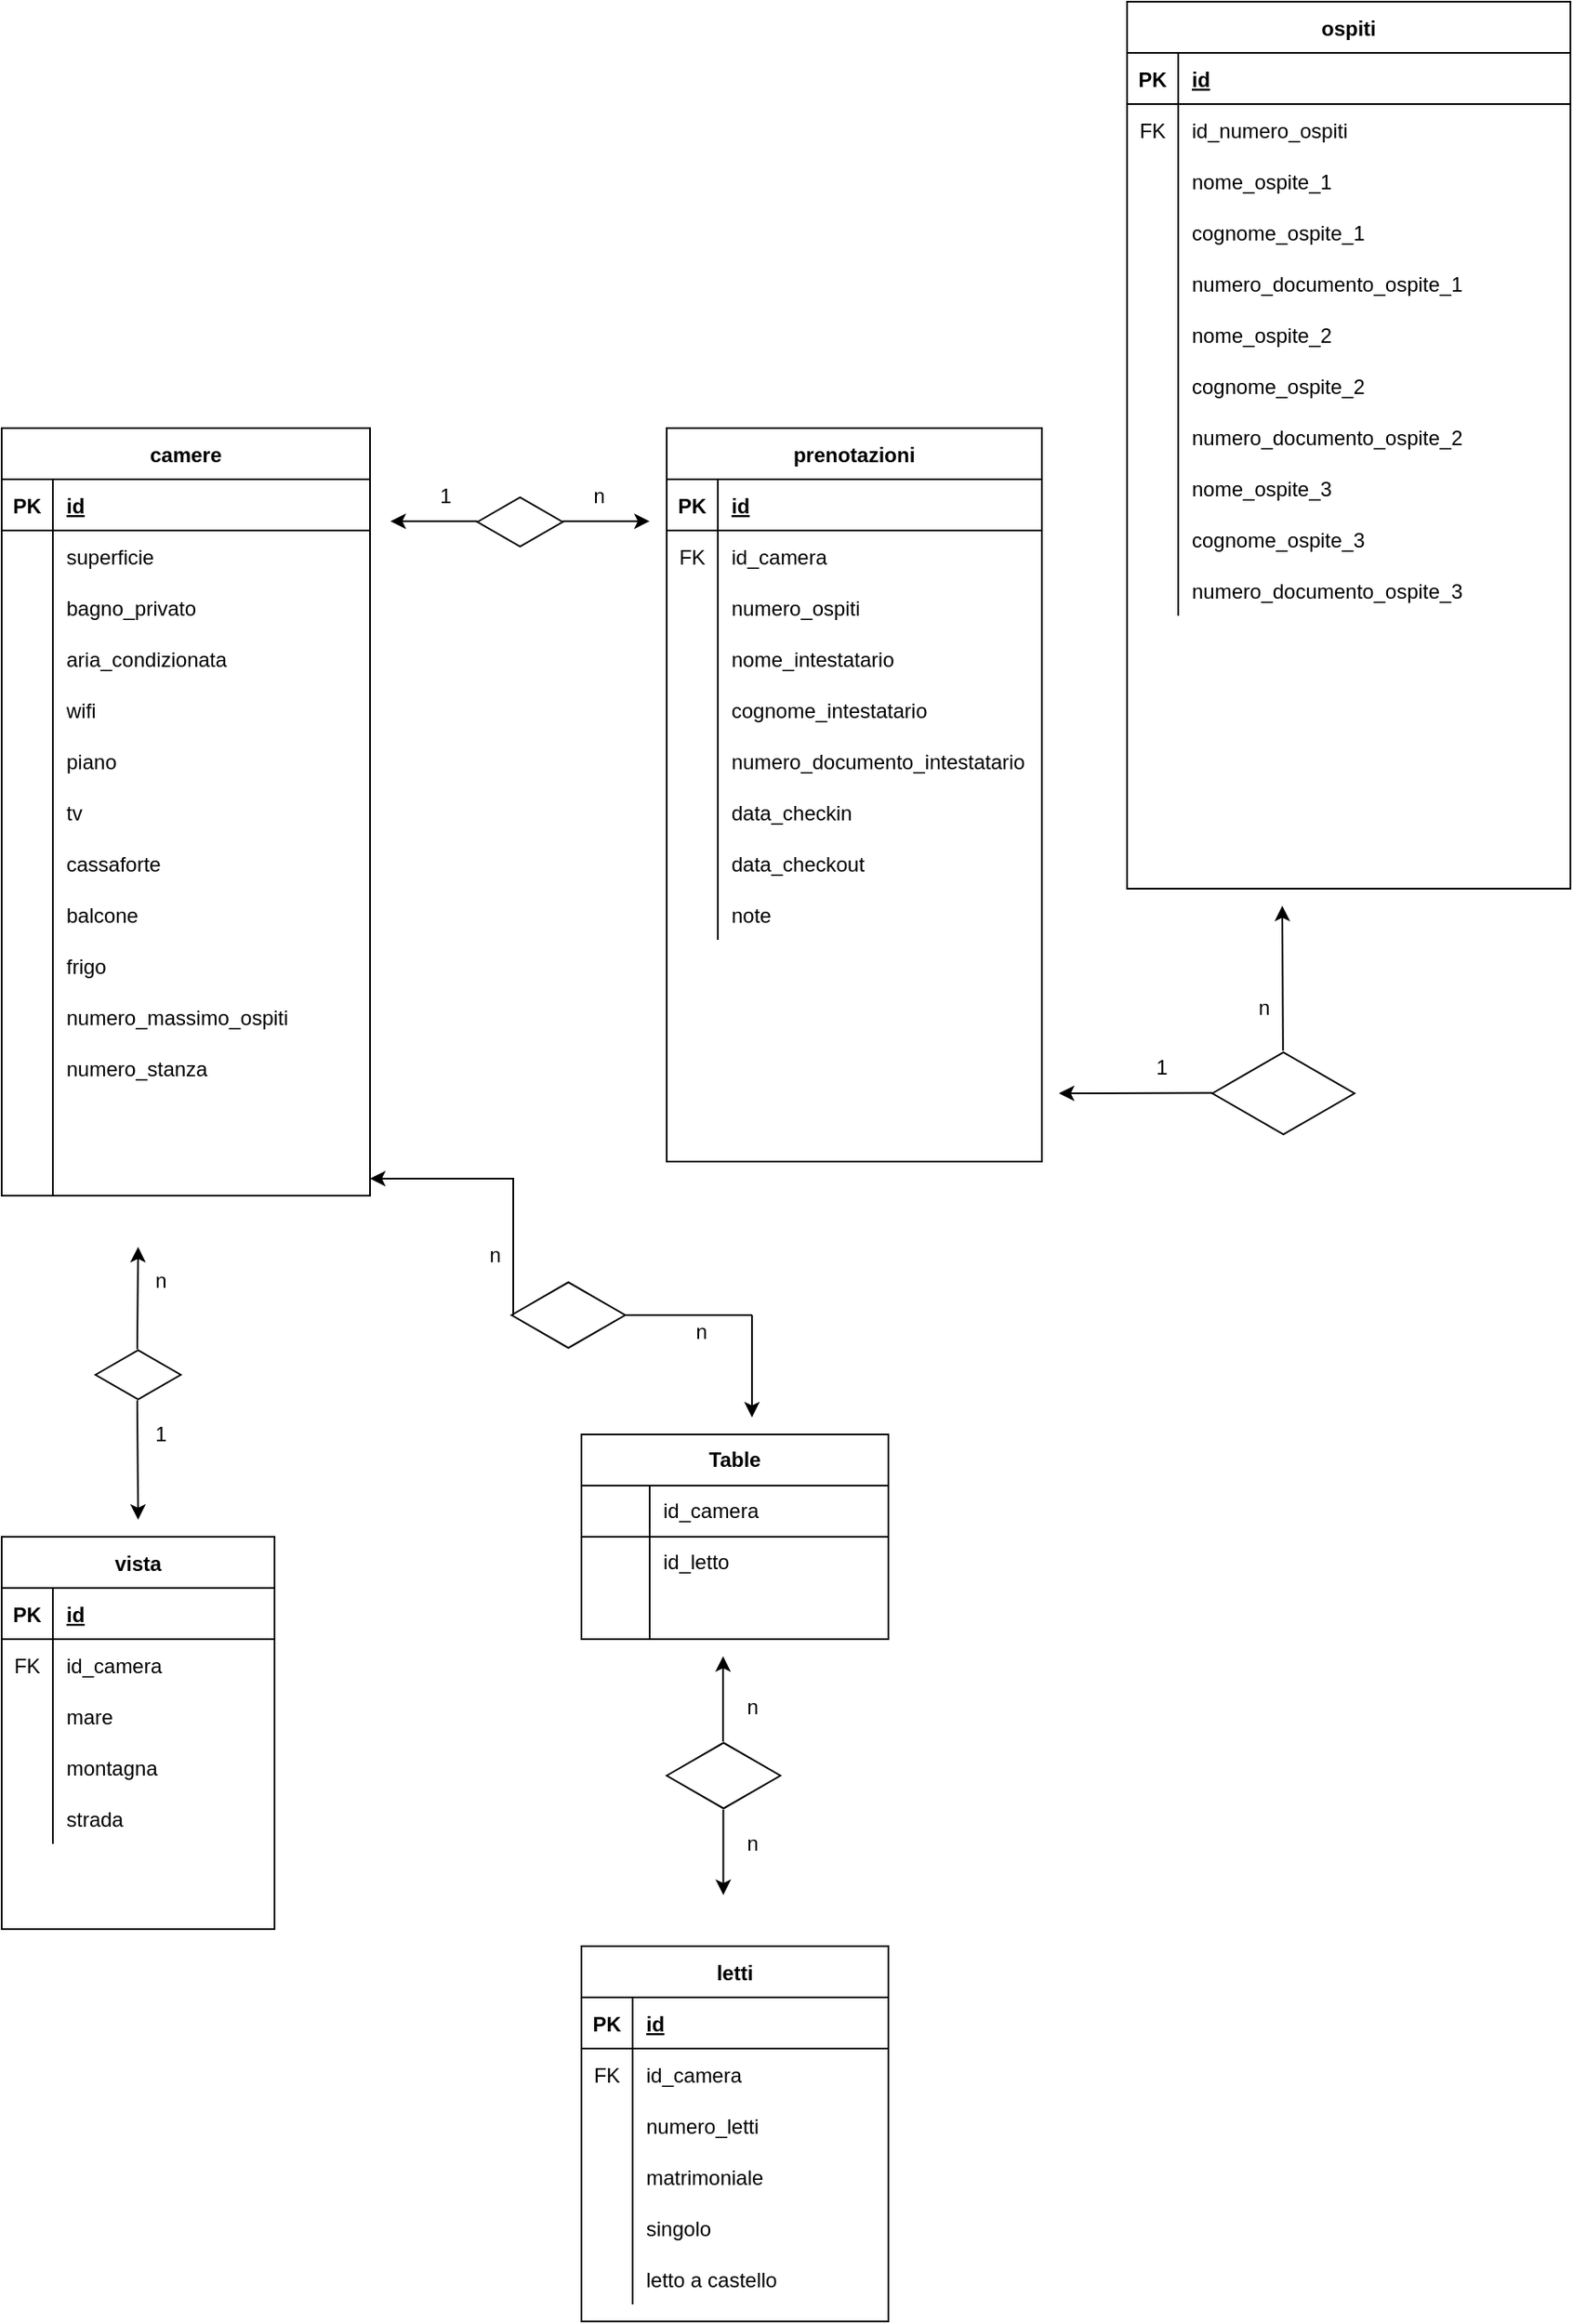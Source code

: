 <mxfile version="14.1.9" type="device"><diagram id="r3O1Z8kEH9ABtocBKHpO" name="Page-1"><mxGraphModel dx="1718" dy="888" grid="1" gridSize="10" guides="1" tooltips="1" connect="1" arrows="1" fold="1" page="1" pageScale="1" pageWidth="2339" pageHeight="3300" math="0" shadow="0"><root><mxCell id="0"/><mxCell id="1" parent="0"/><mxCell id="TjuiZl4HftFGE8QGZTr7-1" value="camere" style="shape=table;startSize=30;container=1;collapsible=1;childLayout=tableLayout;fixedRows=1;rowLines=0;fontStyle=1;align=center;resizeLast=1;" vertex="1" parent="1"><mxGeometry x="640" y="380" width="216" height="450" as="geometry"/></mxCell><mxCell id="TjuiZl4HftFGE8QGZTr7-2" value="" style="shape=partialRectangle;collapsible=0;dropTarget=0;pointerEvents=0;fillColor=none;top=0;left=0;bottom=1;right=0;points=[[0,0.5],[1,0.5]];portConstraint=eastwest;" vertex="1" parent="TjuiZl4HftFGE8QGZTr7-1"><mxGeometry y="30" width="216" height="30" as="geometry"/></mxCell><mxCell id="TjuiZl4HftFGE8QGZTr7-3" value="PK" style="shape=partialRectangle;connectable=0;fillColor=none;top=0;left=0;bottom=0;right=0;fontStyle=1;overflow=hidden;" vertex="1" parent="TjuiZl4HftFGE8QGZTr7-2"><mxGeometry width="30" height="30" as="geometry"/></mxCell><mxCell id="TjuiZl4HftFGE8QGZTr7-4" value="id" style="shape=partialRectangle;connectable=0;fillColor=none;top=0;left=0;bottom=0;right=0;align=left;spacingLeft=6;fontStyle=5;overflow=hidden;" vertex="1" parent="TjuiZl4HftFGE8QGZTr7-2"><mxGeometry x="30" width="186" height="30" as="geometry"/></mxCell><mxCell id="TjuiZl4HftFGE8QGZTr7-5" value="" style="shape=partialRectangle;collapsible=0;dropTarget=0;pointerEvents=0;fillColor=none;top=0;left=0;bottom=0;right=0;points=[[0,0.5],[1,0.5]];portConstraint=eastwest;" vertex="1" parent="TjuiZl4HftFGE8QGZTr7-1"><mxGeometry y="60" width="216" height="30" as="geometry"/></mxCell><mxCell id="TjuiZl4HftFGE8QGZTr7-6" value="" style="shape=partialRectangle;connectable=0;fillColor=none;top=0;left=0;bottom=0;right=0;editable=1;overflow=hidden;" vertex="1" parent="TjuiZl4HftFGE8QGZTr7-5"><mxGeometry width="30" height="30" as="geometry"/></mxCell><mxCell id="TjuiZl4HftFGE8QGZTr7-7" value="superficie" style="shape=partialRectangle;connectable=0;fillColor=none;top=0;left=0;bottom=0;right=0;align=left;spacingLeft=6;overflow=hidden;" vertex="1" parent="TjuiZl4HftFGE8QGZTr7-5"><mxGeometry x="30" width="186" height="30" as="geometry"/></mxCell><mxCell id="TjuiZl4HftFGE8QGZTr7-8" value="" style="shape=partialRectangle;collapsible=0;dropTarget=0;pointerEvents=0;fillColor=none;top=0;left=0;bottom=0;right=0;points=[[0,0.5],[1,0.5]];portConstraint=eastwest;" vertex="1" parent="TjuiZl4HftFGE8QGZTr7-1"><mxGeometry y="90" width="216" height="30" as="geometry"/></mxCell><mxCell id="TjuiZl4HftFGE8QGZTr7-9" value="" style="shape=partialRectangle;connectable=0;fillColor=none;top=0;left=0;bottom=0;right=0;editable=1;overflow=hidden;" vertex="1" parent="TjuiZl4HftFGE8QGZTr7-8"><mxGeometry width="30" height="30" as="geometry"/></mxCell><mxCell id="TjuiZl4HftFGE8QGZTr7-10" value="bagno_privato" style="shape=partialRectangle;connectable=0;fillColor=none;top=0;left=0;bottom=0;right=0;align=left;spacingLeft=6;overflow=hidden;" vertex="1" parent="TjuiZl4HftFGE8QGZTr7-8"><mxGeometry x="30" width="186" height="30" as="geometry"/></mxCell><mxCell id="TjuiZl4HftFGE8QGZTr7-11" value="" style="shape=partialRectangle;collapsible=0;dropTarget=0;pointerEvents=0;fillColor=none;top=0;left=0;bottom=0;right=0;points=[[0,0.5],[1,0.5]];portConstraint=eastwest;" vertex="1" parent="TjuiZl4HftFGE8QGZTr7-1"><mxGeometry y="120" width="216" height="30" as="geometry"/></mxCell><mxCell id="TjuiZl4HftFGE8QGZTr7-12" value="" style="shape=partialRectangle;connectable=0;fillColor=none;top=0;left=0;bottom=0;right=0;editable=1;overflow=hidden;" vertex="1" parent="TjuiZl4HftFGE8QGZTr7-11"><mxGeometry width="30" height="30" as="geometry"/></mxCell><mxCell id="TjuiZl4HftFGE8QGZTr7-13" value="aria_condizionata" style="shape=partialRectangle;connectable=0;fillColor=none;top=0;left=0;bottom=0;right=0;align=left;spacingLeft=6;overflow=hidden;" vertex="1" parent="TjuiZl4HftFGE8QGZTr7-11"><mxGeometry x="30" width="186" height="30" as="geometry"/></mxCell><mxCell id="TjuiZl4HftFGE8QGZTr7-26" value="" style="shape=partialRectangle;collapsible=0;dropTarget=0;pointerEvents=0;fillColor=none;top=0;left=0;bottom=0;right=0;points=[[0,0.5],[1,0.5]];portConstraint=eastwest;" vertex="1" parent="TjuiZl4HftFGE8QGZTr7-1"><mxGeometry y="150" width="216" height="30" as="geometry"/></mxCell><mxCell id="TjuiZl4HftFGE8QGZTr7-27" value="" style="shape=partialRectangle;connectable=0;fillColor=none;top=0;left=0;bottom=0;right=0;editable=1;overflow=hidden;" vertex="1" parent="TjuiZl4HftFGE8QGZTr7-26"><mxGeometry width="30" height="30" as="geometry"/></mxCell><mxCell id="TjuiZl4HftFGE8QGZTr7-28" value="wifi" style="shape=partialRectangle;connectable=0;fillColor=none;top=0;left=0;bottom=0;right=0;align=left;spacingLeft=6;overflow=hidden;" vertex="1" parent="TjuiZl4HftFGE8QGZTr7-26"><mxGeometry x="30" width="186" height="30" as="geometry"/></mxCell><mxCell id="TjuiZl4HftFGE8QGZTr7-30" value="" style="shape=partialRectangle;collapsible=0;dropTarget=0;pointerEvents=0;fillColor=none;top=0;left=0;bottom=0;right=0;points=[[0,0.5],[1,0.5]];portConstraint=eastwest;" vertex="1" parent="TjuiZl4HftFGE8QGZTr7-1"><mxGeometry y="180" width="216" height="30" as="geometry"/></mxCell><mxCell id="TjuiZl4HftFGE8QGZTr7-31" value="" style="shape=partialRectangle;connectable=0;fillColor=none;top=0;left=0;bottom=0;right=0;editable=1;overflow=hidden;" vertex="1" parent="TjuiZl4HftFGE8QGZTr7-30"><mxGeometry width="30" height="30" as="geometry"/></mxCell><mxCell id="TjuiZl4HftFGE8QGZTr7-32" value="piano" style="shape=partialRectangle;connectable=0;fillColor=none;top=0;left=0;bottom=0;right=0;align=left;spacingLeft=6;overflow=hidden;" vertex="1" parent="TjuiZl4HftFGE8QGZTr7-30"><mxGeometry x="30" width="186" height="30" as="geometry"/></mxCell><mxCell id="TjuiZl4HftFGE8QGZTr7-34" value="" style="shape=partialRectangle;collapsible=0;dropTarget=0;pointerEvents=0;fillColor=none;top=0;left=0;bottom=0;right=0;points=[[0,0.5],[1,0.5]];portConstraint=eastwest;" vertex="1" parent="TjuiZl4HftFGE8QGZTr7-1"><mxGeometry y="210" width="216" height="30" as="geometry"/></mxCell><mxCell id="TjuiZl4HftFGE8QGZTr7-35" value="" style="shape=partialRectangle;connectable=0;fillColor=none;top=0;left=0;bottom=0;right=0;editable=1;overflow=hidden;" vertex="1" parent="TjuiZl4HftFGE8QGZTr7-34"><mxGeometry width="30" height="30" as="geometry"/></mxCell><mxCell id="TjuiZl4HftFGE8QGZTr7-36" value="tv" style="shape=partialRectangle;connectable=0;fillColor=none;top=0;left=0;bottom=0;right=0;align=left;spacingLeft=6;overflow=hidden;" vertex="1" parent="TjuiZl4HftFGE8QGZTr7-34"><mxGeometry x="30" width="186" height="30" as="geometry"/></mxCell><mxCell id="TjuiZl4HftFGE8QGZTr7-37" value="" style="shape=partialRectangle;collapsible=0;dropTarget=0;pointerEvents=0;fillColor=none;top=0;left=0;bottom=0;right=0;points=[[0,0.5],[1,0.5]];portConstraint=eastwest;" vertex="1" parent="TjuiZl4HftFGE8QGZTr7-1"><mxGeometry y="240" width="216" height="30" as="geometry"/></mxCell><mxCell id="TjuiZl4HftFGE8QGZTr7-38" value="" style="shape=partialRectangle;connectable=0;fillColor=none;top=0;left=0;bottom=0;right=0;editable=1;overflow=hidden;" vertex="1" parent="TjuiZl4HftFGE8QGZTr7-37"><mxGeometry width="30" height="30" as="geometry"/></mxCell><mxCell id="TjuiZl4HftFGE8QGZTr7-39" value="cassaforte" style="shape=partialRectangle;connectable=0;fillColor=none;top=0;left=0;bottom=0;right=0;align=left;spacingLeft=6;overflow=hidden;" vertex="1" parent="TjuiZl4HftFGE8QGZTr7-37"><mxGeometry x="30" width="186" height="30" as="geometry"/></mxCell><mxCell id="TjuiZl4HftFGE8QGZTr7-40" value="" style="shape=partialRectangle;collapsible=0;dropTarget=0;pointerEvents=0;fillColor=none;top=0;left=0;bottom=0;right=0;points=[[0,0.5],[1,0.5]];portConstraint=eastwest;" vertex="1" parent="TjuiZl4HftFGE8QGZTr7-1"><mxGeometry y="270" width="216" height="30" as="geometry"/></mxCell><mxCell id="TjuiZl4HftFGE8QGZTr7-41" value="" style="shape=partialRectangle;connectable=0;fillColor=none;top=0;left=0;bottom=0;right=0;editable=1;overflow=hidden;" vertex="1" parent="TjuiZl4HftFGE8QGZTr7-40"><mxGeometry width="30" height="30" as="geometry"/></mxCell><mxCell id="TjuiZl4HftFGE8QGZTr7-42" value="balcone" style="shape=partialRectangle;connectable=0;fillColor=none;top=0;left=0;bottom=0;right=0;align=left;spacingLeft=6;overflow=hidden;" vertex="1" parent="TjuiZl4HftFGE8QGZTr7-40"><mxGeometry x="30" width="186" height="30" as="geometry"/></mxCell><mxCell id="TjuiZl4HftFGE8QGZTr7-43" value="" style="shape=partialRectangle;collapsible=0;dropTarget=0;pointerEvents=0;fillColor=none;top=0;left=0;bottom=0;right=0;points=[[0,0.5],[1,0.5]];portConstraint=eastwest;" vertex="1" parent="TjuiZl4HftFGE8QGZTr7-1"><mxGeometry y="300" width="216" height="30" as="geometry"/></mxCell><mxCell id="TjuiZl4HftFGE8QGZTr7-44" value="" style="shape=partialRectangle;connectable=0;fillColor=none;top=0;left=0;bottom=0;right=0;editable=1;overflow=hidden;" vertex="1" parent="TjuiZl4HftFGE8QGZTr7-43"><mxGeometry width="30" height="30" as="geometry"/></mxCell><mxCell id="TjuiZl4HftFGE8QGZTr7-45" value="frigo" style="shape=partialRectangle;connectable=0;fillColor=none;top=0;left=0;bottom=0;right=0;align=left;spacingLeft=6;overflow=hidden;" vertex="1" parent="TjuiZl4HftFGE8QGZTr7-43"><mxGeometry x="30" width="186" height="30" as="geometry"/></mxCell><mxCell id="TjuiZl4HftFGE8QGZTr7-50" value="" style="shape=partialRectangle;collapsible=0;dropTarget=0;pointerEvents=0;fillColor=none;top=0;left=0;bottom=0;right=0;points=[[0,0.5],[1,0.5]];portConstraint=eastwest;" vertex="1" parent="TjuiZl4HftFGE8QGZTr7-1"><mxGeometry y="330" width="216" height="30" as="geometry"/></mxCell><mxCell id="TjuiZl4HftFGE8QGZTr7-51" value="" style="shape=partialRectangle;connectable=0;fillColor=none;top=0;left=0;bottom=0;right=0;editable=1;overflow=hidden;" vertex="1" parent="TjuiZl4HftFGE8QGZTr7-50"><mxGeometry width="30" height="30" as="geometry"/></mxCell><mxCell id="TjuiZl4HftFGE8QGZTr7-52" value="numero_massimo_ospiti" style="shape=partialRectangle;connectable=0;fillColor=none;top=0;left=0;bottom=0;right=0;align=left;spacingLeft=6;overflow=hidden;" vertex="1" parent="TjuiZl4HftFGE8QGZTr7-50"><mxGeometry x="30" width="186" height="30" as="geometry"/></mxCell><mxCell id="TjuiZl4HftFGE8QGZTr7-198" value="" style="shape=partialRectangle;collapsible=0;dropTarget=0;pointerEvents=0;fillColor=none;top=0;left=0;bottom=0;right=0;points=[[0,0.5],[1,0.5]];portConstraint=eastwest;" vertex="1" parent="TjuiZl4HftFGE8QGZTr7-1"><mxGeometry y="360" width="216" height="30" as="geometry"/></mxCell><mxCell id="TjuiZl4HftFGE8QGZTr7-199" value="" style="shape=partialRectangle;connectable=0;fillColor=none;top=0;left=0;bottom=0;right=0;editable=1;overflow=hidden;" vertex="1" parent="TjuiZl4HftFGE8QGZTr7-198"><mxGeometry width="30" height="30" as="geometry"/></mxCell><mxCell id="TjuiZl4HftFGE8QGZTr7-200" value="numero_stanza" style="shape=partialRectangle;connectable=0;fillColor=none;top=0;left=0;bottom=0;right=0;align=left;spacingLeft=6;overflow=hidden;" vertex="1" parent="TjuiZl4HftFGE8QGZTr7-198"><mxGeometry x="30" width="186" height="30" as="geometry"/></mxCell><mxCell id="TjuiZl4HftFGE8QGZTr7-54" value="" style="shape=partialRectangle;collapsible=0;dropTarget=0;pointerEvents=0;fillColor=none;top=0;left=0;bottom=0;right=0;points=[[0,0.5],[1,0.5]];portConstraint=eastwest;" vertex="1" parent="TjuiZl4HftFGE8QGZTr7-1"><mxGeometry y="390" width="216" height="30" as="geometry"/></mxCell><mxCell id="TjuiZl4HftFGE8QGZTr7-55" value="" style="shape=partialRectangle;connectable=0;fillColor=none;top=0;left=0;bottom=0;right=0;editable=1;overflow=hidden;" vertex="1" parent="TjuiZl4HftFGE8QGZTr7-54"><mxGeometry width="30" height="30" as="geometry"/></mxCell><mxCell id="TjuiZl4HftFGE8QGZTr7-56" value="" style="shape=partialRectangle;connectable=0;fillColor=none;top=0;left=0;bottom=0;right=0;align=left;spacingLeft=6;overflow=hidden;" vertex="1" parent="TjuiZl4HftFGE8QGZTr7-54"><mxGeometry x="30" width="186" height="30" as="geometry"/></mxCell><mxCell id="TjuiZl4HftFGE8QGZTr7-61" value="" style="shape=partialRectangle;collapsible=0;dropTarget=0;pointerEvents=0;fillColor=none;top=0;left=0;bottom=0;right=0;points=[[0,0.5],[1,0.5]];portConstraint=eastwest;" vertex="1" parent="TjuiZl4HftFGE8QGZTr7-1"><mxGeometry y="420" width="216" height="30" as="geometry"/></mxCell><mxCell id="TjuiZl4HftFGE8QGZTr7-62" value="" style="shape=partialRectangle;connectable=0;fillColor=none;top=0;left=0;bottom=0;right=0;editable=1;overflow=hidden;" vertex="1" parent="TjuiZl4HftFGE8QGZTr7-61"><mxGeometry width="30" height="30" as="geometry"/></mxCell><mxCell id="TjuiZl4HftFGE8QGZTr7-63" value="" style="shape=partialRectangle;connectable=0;fillColor=none;top=0;left=0;bottom=0;right=0;align=left;spacingLeft=6;overflow=hidden;" vertex="1" parent="TjuiZl4HftFGE8QGZTr7-61"><mxGeometry x="30" width="186" height="30" as="geometry"/></mxCell><mxCell id="TjuiZl4HftFGE8QGZTr7-64" value="prenotazioni" style="shape=table;startSize=30;container=1;collapsible=1;childLayout=tableLayout;fixedRows=1;rowLines=0;fontStyle=1;align=center;resizeLast=1;" vertex="1" parent="1"><mxGeometry x="1030" y="380" width="220" height="430" as="geometry"/></mxCell><mxCell id="TjuiZl4HftFGE8QGZTr7-65" value="" style="shape=partialRectangle;collapsible=0;dropTarget=0;pointerEvents=0;fillColor=none;top=0;left=0;bottom=1;right=0;points=[[0,0.5],[1,0.5]];portConstraint=eastwest;" vertex="1" parent="TjuiZl4HftFGE8QGZTr7-64"><mxGeometry y="30" width="220" height="30" as="geometry"/></mxCell><mxCell id="TjuiZl4HftFGE8QGZTr7-66" value="PK" style="shape=partialRectangle;connectable=0;fillColor=none;top=0;left=0;bottom=0;right=0;fontStyle=1;overflow=hidden;" vertex="1" parent="TjuiZl4HftFGE8QGZTr7-65"><mxGeometry width="30" height="30" as="geometry"/></mxCell><mxCell id="TjuiZl4HftFGE8QGZTr7-67" value="id" style="shape=partialRectangle;connectable=0;fillColor=none;top=0;left=0;bottom=0;right=0;align=left;spacingLeft=6;fontStyle=5;overflow=hidden;" vertex="1" parent="TjuiZl4HftFGE8QGZTr7-65"><mxGeometry x="30" width="190" height="30" as="geometry"/></mxCell><mxCell id="TjuiZl4HftFGE8QGZTr7-68" value="" style="shape=partialRectangle;collapsible=0;dropTarget=0;pointerEvents=0;fillColor=none;top=0;left=0;bottom=0;right=0;points=[[0,0.5],[1,0.5]];portConstraint=eastwest;" vertex="1" parent="TjuiZl4HftFGE8QGZTr7-64"><mxGeometry y="60" width="220" height="30" as="geometry"/></mxCell><mxCell id="TjuiZl4HftFGE8QGZTr7-69" value="FK" style="shape=partialRectangle;connectable=0;fillColor=none;top=0;left=0;bottom=0;right=0;editable=1;overflow=hidden;" vertex="1" parent="TjuiZl4HftFGE8QGZTr7-68"><mxGeometry width="30" height="30" as="geometry"/></mxCell><mxCell id="TjuiZl4HftFGE8QGZTr7-70" value="id_camera" style="shape=partialRectangle;connectable=0;fillColor=none;top=0;left=0;bottom=0;right=0;align=left;spacingLeft=6;overflow=hidden;" vertex="1" parent="TjuiZl4HftFGE8QGZTr7-68"><mxGeometry x="30" width="190" height="30" as="geometry"/></mxCell><mxCell id="TjuiZl4HftFGE8QGZTr7-71" value="" style="shape=partialRectangle;collapsible=0;dropTarget=0;pointerEvents=0;fillColor=none;top=0;left=0;bottom=0;right=0;points=[[0,0.5],[1,0.5]];portConstraint=eastwest;" vertex="1" parent="TjuiZl4HftFGE8QGZTr7-64"><mxGeometry y="90" width="220" height="30" as="geometry"/></mxCell><mxCell id="TjuiZl4HftFGE8QGZTr7-72" value="" style="shape=partialRectangle;connectable=0;fillColor=none;top=0;left=0;bottom=0;right=0;editable=1;overflow=hidden;" vertex="1" parent="TjuiZl4HftFGE8QGZTr7-71"><mxGeometry width="30" height="30" as="geometry"/></mxCell><mxCell id="TjuiZl4HftFGE8QGZTr7-73" value="numero_ospiti" style="shape=partialRectangle;connectable=0;fillColor=none;top=0;left=0;bottom=0;right=0;align=left;spacingLeft=6;overflow=hidden;" vertex="1" parent="TjuiZl4HftFGE8QGZTr7-71"><mxGeometry x="30" width="190" height="30" as="geometry"/></mxCell><mxCell id="TjuiZl4HftFGE8QGZTr7-74" value="" style="shape=partialRectangle;collapsible=0;dropTarget=0;pointerEvents=0;fillColor=none;top=0;left=0;bottom=0;right=0;points=[[0,0.5],[1,0.5]];portConstraint=eastwest;" vertex="1" parent="TjuiZl4HftFGE8QGZTr7-64"><mxGeometry y="120" width="220" height="30" as="geometry"/></mxCell><mxCell id="TjuiZl4HftFGE8QGZTr7-75" value="" style="shape=partialRectangle;connectable=0;fillColor=none;top=0;left=0;bottom=0;right=0;editable=1;overflow=hidden;" vertex="1" parent="TjuiZl4HftFGE8QGZTr7-74"><mxGeometry width="30" height="30" as="geometry"/></mxCell><mxCell id="TjuiZl4HftFGE8QGZTr7-76" value="nome_intestatario" style="shape=partialRectangle;connectable=0;fillColor=none;top=0;left=0;bottom=0;right=0;align=left;spacingLeft=6;overflow=hidden;" vertex="1" parent="TjuiZl4HftFGE8QGZTr7-74"><mxGeometry x="30" width="190" height="30" as="geometry"/></mxCell><mxCell id="TjuiZl4HftFGE8QGZTr7-139" value="" style="shape=partialRectangle;collapsible=0;dropTarget=0;pointerEvents=0;fillColor=none;top=0;left=0;bottom=0;right=0;points=[[0,0.5],[1,0.5]];portConstraint=eastwest;" vertex="1" parent="TjuiZl4HftFGE8QGZTr7-64"><mxGeometry y="150" width="220" height="30" as="geometry"/></mxCell><mxCell id="TjuiZl4HftFGE8QGZTr7-140" value="" style="shape=partialRectangle;connectable=0;fillColor=none;top=0;left=0;bottom=0;right=0;editable=1;overflow=hidden;" vertex="1" parent="TjuiZl4HftFGE8QGZTr7-139"><mxGeometry width="30" height="30" as="geometry"/></mxCell><mxCell id="TjuiZl4HftFGE8QGZTr7-141" value="cognome_intestatario" style="shape=partialRectangle;connectable=0;fillColor=none;top=0;left=0;bottom=0;right=0;align=left;spacingLeft=6;overflow=hidden;" vertex="1" parent="TjuiZl4HftFGE8QGZTr7-139"><mxGeometry x="30" width="190" height="30" as="geometry"/></mxCell><mxCell id="TjuiZl4HftFGE8QGZTr7-142" value="" style="shape=partialRectangle;collapsible=0;dropTarget=0;pointerEvents=0;fillColor=none;top=0;left=0;bottom=0;right=0;points=[[0,0.5],[1,0.5]];portConstraint=eastwest;" vertex="1" parent="TjuiZl4HftFGE8QGZTr7-64"><mxGeometry y="180" width="220" height="30" as="geometry"/></mxCell><mxCell id="TjuiZl4HftFGE8QGZTr7-143" value="" style="shape=partialRectangle;connectable=0;fillColor=none;top=0;left=0;bottom=0;right=0;editable=1;overflow=hidden;" vertex="1" parent="TjuiZl4HftFGE8QGZTr7-142"><mxGeometry width="30" height="30" as="geometry"/></mxCell><mxCell id="TjuiZl4HftFGE8QGZTr7-144" value="numero_documento_intestatario" style="shape=partialRectangle;connectable=0;fillColor=none;top=0;left=0;bottom=0;right=0;align=left;spacingLeft=6;overflow=hidden;" vertex="1" parent="TjuiZl4HftFGE8QGZTr7-142"><mxGeometry x="30" width="190" height="30" as="geometry"/></mxCell><mxCell id="TjuiZl4HftFGE8QGZTr7-84" value="" style="shape=partialRectangle;collapsible=0;dropTarget=0;pointerEvents=0;fillColor=none;top=0;left=0;bottom=0;right=0;points=[[0,0.5],[1,0.5]];portConstraint=eastwest;" vertex="1" parent="TjuiZl4HftFGE8QGZTr7-64"><mxGeometry y="210" width="220" height="30" as="geometry"/></mxCell><mxCell id="TjuiZl4HftFGE8QGZTr7-85" value="" style="shape=partialRectangle;connectable=0;fillColor=none;top=0;left=0;bottom=0;right=0;editable=1;overflow=hidden;" vertex="1" parent="TjuiZl4HftFGE8QGZTr7-84"><mxGeometry width="30" height="30" as="geometry"/></mxCell><mxCell id="TjuiZl4HftFGE8QGZTr7-86" value="data_checkin" style="shape=partialRectangle;connectable=0;fillColor=none;top=0;left=0;bottom=0;right=0;align=left;spacingLeft=6;overflow=hidden;" vertex="1" parent="TjuiZl4HftFGE8QGZTr7-84"><mxGeometry x="30" width="190" height="30" as="geometry"/></mxCell><mxCell id="TjuiZl4HftFGE8QGZTr7-88" value="" style="shape=partialRectangle;collapsible=0;dropTarget=0;pointerEvents=0;fillColor=none;top=0;left=0;bottom=0;right=0;points=[[0,0.5],[1,0.5]];portConstraint=eastwest;" vertex="1" parent="TjuiZl4HftFGE8QGZTr7-64"><mxGeometry y="240" width="220" height="30" as="geometry"/></mxCell><mxCell id="TjuiZl4HftFGE8QGZTr7-89" value="" style="shape=partialRectangle;connectable=0;fillColor=none;top=0;left=0;bottom=0;right=0;editable=1;overflow=hidden;" vertex="1" parent="TjuiZl4HftFGE8QGZTr7-88"><mxGeometry width="30" height="30" as="geometry"/></mxCell><mxCell id="TjuiZl4HftFGE8QGZTr7-90" value="data_checkout" style="shape=partialRectangle;connectable=0;fillColor=none;top=0;left=0;bottom=0;right=0;align=left;spacingLeft=6;overflow=hidden;" vertex="1" parent="TjuiZl4HftFGE8QGZTr7-88"><mxGeometry x="30" width="190" height="30" as="geometry"/></mxCell><mxCell id="TjuiZl4HftFGE8QGZTr7-104" value="" style="shape=partialRectangle;collapsible=0;dropTarget=0;pointerEvents=0;fillColor=none;top=0;left=0;bottom=0;right=0;points=[[0,0.5],[1,0.5]];portConstraint=eastwest;" vertex="1" parent="TjuiZl4HftFGE8QGZTr7-64"><mxGeometry y="270" width="220" height="30" as="geometry"/></mxCell><mxCell id="TjuiZl4HftFGE8QGZTr7-105" value="" style="shape=partialRectangle;connectable=0;fillColor=none;top=0;left=0;bottom=0;right=0;editable=1;overflow=hidden;" vertex="1" parent="TjuiZl4HftFGE8QGZTr7-104"><mxGeometry width="30" height="30" as="geometry"/></mxCell><mxCell id="TjuiZl4HftFGE8QGZTr7-106" value="note" style="shape=partialRectangle;connectable=0;fillColor=none;top=0;left=0;bottom=0;right=0;align=left;spacingLeft=6;overflow=hidden;" vertex="1" parent="TjuiZl4HftFGE8QGZTr7-104"><mxGeometry x="30" width="190" height="30" as="geometry"/></mxCell><mxCell id="TjuiZl4HftFGE8QGZTr7-77" value="" style="html=1;whiteSpace=wrap;aspect=fixed;shape=isoRectangle;" vertex="1" parent="1"><mxGeometry x="919" y="420" width="50" height="30" as="geometry"/></mxCell><mxCell id="TjuiZl4HftFGE8QGZTr7-80" value="" style="endArrow=classic;html=1;" edge="1" parent="1"><mxGeometry width="50" height="50" relative="1" as="geometry"><mxPoint x="969" y="434.58" as="sourcePoint"/><mxPoint x="1020" y="434.58" as="targetPoint"/><Array as="points"><mxPoint x="1009" y="434.58"/></Array></mxGeometry></mxCell><mxCell id="TjuiZl4HftFGE8QGZTr7-81" value="" style="endArrow=classic;html=1;" edge="1" parent="1"><mxGeometry width="50" height="50" relative="1" as="geometry"><mxPoint x="919" y="434.58" as="sourcePoint"/><mxPoint x="868" y="434.58" as="targetPoint"/><Array as="points"><mxPoint x="908" y="434.58"/></Array></mxGeometry></mxCell><mxCell id="TjuiZl4HftFGE8QGZTr7-82" value="1" style="text;html=1;align=center;verticalAlign=middle;resizable=0;points=[];autosize=1;" vertex="1" parent="1"><mxGeometry x="890" y="410" width="20" height="20" as="geometry"/></mxCell><mxCell id="TjuiZl4HftFGE8QGZTr7-83" value="n" style="text;html=1;align=center;verticalAlign=middle;resizable=0;points=[];autosize=1;" vertex="1" parent="1"><mxGeometry x="980" y="410" width="20" height="20" as="geometry"/></mxCell><mxCell id="TjuiZl4HftFGE8QGZTr7-91" value="vista" style="shape=table;startSize=30;container=1;collapsible=1;childLayout=tableLayout;fixedRows=1;rowLines=0;fontStyle=1;align=center;resizeLast=1;" vertex="1" parent="1"><mxGeometry x="640" y="1030" width="160" height="230" as="geometry"/></mxCell><mxCell id="TjuiZl4HftFGE8QGZTr7-92" value="" style="shape=partialRectangle;collapsible=0;dropTarget=0;pointerEvents=0;fillColor=none;top=0;left=0;bottom=1;right=0;points=[[0,0.5],[1,0.5]];portConstraint=eastwest;" vertex="1" parent="TjuiZl4HftFGE8QGZTr7-91"><mxGeometry y="30" width="160" height="30" as="geometry"/></mxCell><mxCell id="TjuiZl4HftFGE8QGZTr7-93" value="PK" style="shape=partialRectangle;connectable=0;fillColor=none;top=0;left=0;bottom=0;right=0;fontStyle=1;overflow=hidden;" vertex="1" parent="TjuiZl4HftFGE8QGZTr7-92"><mxGeometry width="30" height="30" as="geometry"/></mxCell><mxCell id="TjuiZl4HftFGE8QGZTr7-94" value="id" style="shape=partialRectangle;connectable=0;fillColor=none;top=0;left=0;bottom=0;right=0;align=left;spacingLeft=6;fontStyle=5;overflow=hidden;" vertex="1" parent="TjuiZl4HftFGE8QGZTr7-92"><mxGeometry x="30" width="130" height="30" as="geometry"/></mxCell><mxCell id="TjuiZl4HftFGE8QGZTr7-95" value="" style="shape=partialRectangle;collapsible=0;dropTarget=0;pointerEvents=0;fillColor=none;top=0;left=0;bottom=0;right=0;points=[[0,0.5],[1,0.5]];portConstraint=eastwest;" vertex="1" parent="TjuiZl4HftFGE8QGZTr7-91"><mxGeometry y="60" width="160" height="30" as="geometry"/></mxCell><mxCell id="TjuiZl4HftFGE8QGZTr7-96" value="FK" style="shape=partialRectangle;connectable=0;fillColor=none;top=0;left=0;bottom=0;right=0;editable=1;overflow=hidden;" vertex="1" parent="TjuiZl4HftFGE8QGZTr7-95"><mxGeometry width="30" height="30" as="geometry"/></mxCell><mxCell id="TjuiZl4HftFGE8QGZTr7-97" value="id_camera" style="shape=partialRectangle;connectable=0;fillColor=none;top=0;left=0;bottom=0;right=0;align=left;spacingLeft=6;overflow=hidden;" vertex="1" parent="TjuiZl4HftFGE8QGZTr7-95"><mxGeometry x="30" width="130" height="30" as="geometry"/></mxCell><mxCell id="TjuiZl4HftFGE8QGZTr7-98" value="" style="shape=partialRectangle;collapsible=0;dropTarget=0;pointerEvents=0;fillColor=none;top=0;left=0;bottom=0;right=0;points=[[0,0.5],[1,0.5]];portConstraint=eastwest;" vertex="1" parent="TjuiZl4HftFGE8QGZTr7-91"><mxGeometry y="90" width="160" height="30" as="geometry"/></mxCell><mxCell id="TjuiZl4HftFGE8QGZTr7-99" value="" style="shape=partialRectangle;connectable=0;fillColor=none;top=0;left=0;bottom=0;right=0;editable=1;overflow=hidden;" vertex="1" parent="TjuiZl4HftFGE8QGZTr7-98"><mxGeometry width="30" height="30" as="geometry"/></mxCell><mxCell id="TjuiZl4HftFGE8QGZTr7-100" value="mare" style="shape=partialRectangle;connectable=0;fillColor=none;top=0;left=0;bottom=0;right=0;align=left;spacingLeft=6;overflow=hidden;" vertex="1" parent="TjuiZl4HftFGE8QGZTr7-98"><mxGeometry x="30" width="130" height="30" as="geometry"/></mxCell><mxCell id="TjuiZl4HftFGE8QGZTr7-101" value="" style="shape=partialRectangle;collapsible=0;dropTarget=0;pointerEvents=0;fillColor=none;top=0;left=0;bottom=0;right=0;points=[[0,0.5],[1,0.5]];portConstraint=eastwest;" vertex="1" parent="TjuiZl4HftFGE8QGZTr7-91"><mxGeometry y="120" width="160" height="30" as="geometry"/></mxCell><mxCell id="TjuiZl4HftFGE8QGZTr7-102" value="" style="shape=partialRectangle;connectable=0;fillColor=none;top=0;left=0;bottom=0;right=0;editable=1;overflow=hidden;" vertex="1" parent="TjuiZl4HftFGE8QGZTr7-101"><mxGeometry width="30" height="30" as="geometry"/></mxCell><mxCell id="TjuiZl4HftFGE8QGZTr7-103" value="montagna" style="shape=partialRectangle;connectable=0;fillColor=none;top=0;left=0;bottom=0;right=0;align=left;spacingLeft=6;overflow=hidden;" vertex="1" parent="TjuiZl4HftFGE8QGZTr7-101"><mxGeometry x="30" width="130" height="30" as="geometry"/></mxCell><mxCell id="TjuiZl4HftFGE8QGZTr7-112" value="" style="shape=partialRectangle;collapsible=0;dropTarget=0;pointerEvents=0;fillColor=none;top=0;left=0;bottom=0;right=0;points=[[0,0.5],[1,0.5]];portConstraint=eastwest;" vertex="1" parent="TjuiZl4HftFGE8QGZTr7-91"><mxGeometry y="150" width="160" height="30" as="geometry"/></mxCell><mxCell id="TjuiZl4HftFGE8QGZTr7-113" value="" style="shape=partialRectangle;connectable=0;fillColor=none;top=0;left=0;bottom=0;right=0;editable=1;overflow=hidden;" vertex="1" parent="TjuiZl4HftFGE8QGZTr7-112"><mxGeometry width="30" height="30" as="geometry"/></mxCell><mxCell id="TjuiZl4HftFGE8QGZTr7-114" value="strada" style="shape=partialRectangle;connectable=0;fillColor=none;top=0;left=0;bottom=0;right=0;align=left;spacingLeft=6;overflow=hidden;" vertex="1" parent="TjuiZl4HftFGE8QGZTr7-112"><mxGeometry x="30" width="130" height="30" as="geometry"/></mxCell><mxCell id="TjuiZl4HftFGE8QGZTr7-115" value="" style="html=1;whiteSpace=wrap;aspect=fixed;shape=isoRectangle;" vertex="1" parent="1"><mxGeometry x="695" y="920" width="50" height="30" as="geometry"/></mxCell><mxCell id="TjuiZl4HftFGE8QGZTr7-116" value="" style="endArrow=classic;html=1;" edge="1" parent="1"><mxGeometry width="50" height="50" relative="1" as="geometry"><mxPoint x="719.5" y="920" as="sourcePoint"/><mxPoint x="720" y="860" as="targetPoint"/></mxGeometry></mxCell><mxCell id="TjuiZl4HftFGE8QGZTr7-117" value="" style="endArrow=classic;html=1;" edge="1" parent="1"><mxGeometry width="50" height="50" relative="1" as="geometry"><mxPoint x="719.5" y="950" as="sourcePoint"/><mxPoint x="720" y="1020" as="targetPoint"/></mxGeometry></mxCell><mxCell id="TjuiZl4HftFGE8QGZTr7-118" value="1" style="text;html=1;align=center;verticalAlign=middle;resizable=0;points=[];autosize=1;" vertex="1" parent="1"><mxGeometry x="723" y="960" width="20" height="20" as="geometry"/></mxCell><mxCell id="TjuiZl4HftFGE8QGZTr7-119" value="n" style="text;html=1;align=center;verticalAlign=middle;resizable=0;points=[];autosize=1;" vertex="1" parent="1"><mxGeometry x="723" y="870" width="20" height="20" as="geometry"/></mxCell><mxCell id="TjuiZl4HftFGE8QGZTr7-120" value="" style="html=1;whiteSpace=wrap;aspect=fixed;shape=isoRectangle;rotation=0;" vertex="1" parent="1"><mxGeometry x="939" y="880" width="66.67" height="40" as="geometry"/></mxCell><mxCell id="TjuiZl4HftFGE8QGZTr7-121" value="letti" style="shape=table;startSize=30;container=1;collapsible=1;childLayout=tableLayout;fixedRows=1;rowLines=0;fontStyle=1;align=center;resizeLast=1;" vertex="1" parent="1"><mxGeometry x="980" y="1270" width="180" height="220" as="geometry"/></mxCell><mxCell id="TjuiZl4HftFGE8QGZTr7-122" value="" style="shape=partialRectangle;collapsible=0;dropTarget=0;pointerEvents=0;fillColor=none;top=0;left=0;bottom=1;right=0;points=[[0,0.5],[1,0.5]];portConstraint=eastwest;" vertex="1" parent="TjuiZl4HftFGE8QGZTr7-121"><mxGeometry y="30" width="180" height="30" as="geometry"/></mxCell><mxCell id="TjuiZl4HftFGE8QGZTr7-123" value="PK" style="shape=partialRectangle;connectable=0;fillColor=none;top=0;left=0;bottom=0;right=0;fontStyle=1;overflow=hidden;" vertex="1" parent="TjuiZl4HftFGE8QGZTr7-122"><mxGeometry width="30" height="30" as="geometry"/></mxCell><mxCell id="TjuiZl4HftFGE8QGZTr7-124" value="id" style="shape=partialRectangle;connectable=0;fillColor=none;top=0;left=0;bottom=0;right=0;align=left;spacingLeft=6;fontStyle=5;overflow=hidden;" vertex="1" parent="TjuiZl4HftFGE8QGZTr7-122"><mxGeometry x="30" width="150" height="30" as="geometry"/></mxCell><mxCell id="TjuiZl4HftFGE8QGZTr7-125" value="" style="shape=partialRectangle;collapsible=0;dropTarget=0;pointerEvents=0;fillColor=none;top=0;left=0;bottom=0;right=0;points=[[0,0.5],[1,0.5]];portConstraint=eastwest;" vertex="1" parent="TjuiZl4HftFGE8QGZTr7-121"><mxGeometry y="60" width="180" height="30" as="geometry"/></mxCell><mxCell id="TjuiZl4HftFGE8QGZTr7-126" value="FK" style="shape=partialRectangle;connectable=0;fillColor=none;top=0;left=0;bottom=0;right=0;editable=1;overflow=hidden;" vertex="1" parent="TjuiZl4HftFGE8QGZTr7-125"><mxGeometry width="30" height="30" as="geometry"/></mxCell><mxCell id="TjuiZl4HftFGE8QGZTr7-127" value="id_camera" style="shape=partialRectangle;connectable=0;fillColor=none;top=0;left=0;bottom=0;right=0;align=left;spacingLeft=6;overflow=hidden;" vertex="1" parent="TjuiZl4HftFGE8QGZTr7-125"><mxGeometry x="30" width="150" height="30" as="geometry"/></mxCell><mxCell id="TjuiZl4HftFGE8QGZTr7-145" value="" style="shape=partialRectangle;collapsible=0;dropTarget=0;pointerEvents=0;fillColor=none;top=0;left=0;bottom=0;right=0;points=[[0,0.5],[1,0.5]];portConstraint=eastwest;" vertex="1" parent="TjuiZl4HftFGE8QGZTr7-121"><mxGeometry y="90" width="180" height="30" as="geometry"/></mxCell><mxCell id="TjuiZl4HftFGE8QGZTr7-146" value="" style="shape=partialRectangle;connectable=0;fillColor=none;top=0;left=0;bottom=0;right=0;editable=1;overflow=hidden;" vertex="1" parent="TjuiZl4HftFGE8QGZTr7-145"><mxGeometry width="30" height="30" as="geometry"/></mxCell><mxCell id="TjuiZl4HftFGE8QGZTr7-147" value="numero_letti" style="shape=partialRectangle;connectable=0;fillColor=none;top=0;left=0;bottom=0;right=0;align=left;spacingLeft=6;overflow=hidden;" vertex="1" parent="TjuiZl4HftFGE8QGZTr7-145"><mxGeometry x="30" width="150" height="30" as="geometry"/></mxCell><mxCell id="TjuiZl4HftFGE8QGZTr7-128" value="" style="shape=partialRectangle;collapsible=0;dropTarget=0;pointerEvents=0;fillColor=none;top=0;left=0;bottom=0;right=0;points=[[0,0.5],[1,0.5]];portConstraint=eastwest;" vertex="1" parent="TjuiZl4HftFGE8QGZTr7-121"><mxGeometry y="120" width="180" height="30" as="geometry"/></mxCell><mxCell id="TjuiZl4HftFGE8QGZTr7-129" value="" style="shape=partialRectangle;connectable=0;fillColor=none;top=0;left=0;bottom=0;right=0;editable=1;overflow=hidden;" vertex="1" parent="TjuiZl4HftFGE8QGZTr7-128"><mxGeometry width="30" height="30" as="geometry"/></mxCell><mxCell id="TjuiZl4HftFGE8QGZTr7-130" value="matrimoniale" style="shape=partialRectangle;connectable=0;fillColor=none;top=0;left=0;bottom=0;right=0;align=left;spacingLeft=6;overflow=hidden;" vertex="1" parent="TjuiZl4HftFGE8QGZTr7-128"><mxGeometry x="30" width="150" height="30" as="geometry"/></mxCell><mxCell id="TjuiZl4HftFGE8QGZTr7-131" value="" style="shape=partialRectangle;collapsible=0;dropTarget=0;pointerEvents=0;fillColor=none;top=0;left=0;bottom=0;right=0;points=[[0,0.5],[1,0.5]];portConstraint=eastwest;" vertex="1" parent="TjuiZl4HftFGE8QGZTr7-121"><mxGeometry y="150" width="180" height="30" as="geometry"/></mxCell><mxCell id="TjuiZl4HftFGE8QGZTr7-132" value="" style="shape=partialRectangle;connectable=0;fillColor=none;top=0;left=0;bottom=0;right=0;editable=1;overflow=hidden;" vertex="1" parent="TjuiZl4HftFGE8QGZTr7-131"><mxGeometry width="30" height="30" as="geometry"/></mxCell><mxCell id="TjuiZl4HftFGE8QGZTr7-133" value="singolo" style="shape=partialRectangle;connectable=0;fillColor=none;top=0;left=0;bottom=0;right=0;align=left;spacingLeft=6;overflow=hidden;" vertex="1" parent="TjuiZl4HftFGE8QGZTr7-131"><mxGeometry x="30" width="150" height="30" as="geometry"/></mxCell><mxCell id="TjuiZl4HftFGE8QGZTr7-195" value="" style="shape=partialRectangle;collapsible=0;dropTarget=0;pointerEvents=0;fillColor=none;top=0;left=0;bottom=0;right=0;points=[[0,0.5],[1,0.5]];portConstraint=eastwest;" vertex="1" parent="TjuiZl4HftFGE8QGZTr7-121"><mxGeometry y="180" width="180" height="30" as="geometry"/></mxCell><mxCell id="TjuiZl4HftFGE8QGZTr7-196" value="" style="shape=partialRectangle;connectable=0;fillColor=none;top=0;left=0;bottom=0;right=0;editable=1;overflow=hidden;" vertex="1" parent="TjuiZl4HftFGE8QGZTr7-195"><mxGeometry width="30" height="30" as="geometry"/></mxCell><mxCell id="TjuiZl4HftFGE8QGZTr7-197" value="letto a castello" style="shape=partialRectangle;connectable=0;fillColor=none;top=0;left=0;bottom=0;right=0;align=left;spacingLeft=6;overflow=hidden;" vertex="1" parent="TjuiZl4HftFGE8QGZTr7-195"><mxGeometry x="30" width="150" height="30" as="geometry"/></mxCell><mxCell id="TjuiZl4HftFGE8QGZTr7-136" value="" style="endArrow=classic;html=1;" edge="1" parent="1"><mxGeometry width="50" height="50" relative="1" as="geometry"><mxPoint x="940" y="820" as="sourcePoint"/><mxPoint x="856" y="820" as="targetPoint"/></mxGeometry></mxCell><mxCell id="TjuiZl4HftFGE8QGZTr7-137" value="" style="endArrow=none;html=1;" edge="1" parent="1"><mxGeometry width="50" height="50" relative="1" as="geometry"><mxPoint x="940" y="819.5" as="sourcePoint"/><mxPoint x="940" y="900" as="targetPoint"/></mxGeometry></mxCell><mxCell id="TjuiZl4HftFGE8QGZTr7-138" value="" style="endArrow=classic;html=1;" edge="1" parent="1"><mxGeometry width="50" height="50" relative="1" as="geometry"><mxPoint x="1080" y="900" as="sourcePoint"/><mxPoint x="1080" y="960" as="targetPoint"/><Array as="points"><mxPoint x="1080" y="950"/></Array></mxGeometry></mxCell><mxCell id="TjuiZl4HftFGE8QGZTr7-148" value="n" style="text;html=1;align=center;verticalAlign=middle;resizable=0;points=[];autosize=1;" vertex="1" parent="1"><mxGeometry x="919" y="854.8" width="20" height="20" as="geometry"/></mxCell><mxCell id="TjuiZl4HftFGE8QGZTr7-149" value="n" style="text;html=1;align=center;verticalAlign=middle;resizable=0;points=[];autosize=1;" vertex="1" parent="1"><mxGeometry x="1040" y="900" width="20" height="20" as="geometry"/></mxCell><mxCell id="TjuiZl4HftFGE8QGZTr7-150" value="ospiti" style="shape=table;startSize=30;container=1;collapsible=1;childLayout=tableLayout;fixedRows=1;rowLines=0;fontStyle=1;align=center;resizeLast=1;" vertex="1" parent="1"><mxGeometry x="1300" y="130" width="260" height="520" as="geometry"/></mxCell><mxCell id="TjuiZl4HftFGE8QGZTr7-151" value="" style="shape=partialRectangle;collapsible=0;dropTarget=0;pointerEvents=0;fillColor=none;top=0;left=0;bottom=1;right=0;points=[[0,0.5],[1,0.5]];portConstraint=eastwest;" vertex="1" parent="TjuiZl4HftFGE8QGZTr7-150"><mxGeometry y="30" width="260" height="30" as="geometry"/></mxCell><mxCell id="TjuiZl4HftFGE8QGZTr7-152" value="PK" style="shape=partialRectangle;connectable=0;fillColor=none;top=0;left=0;bottom=0;right=0;fontStyle=1;overflow=hidden;" vertex="1" parent="TjuiZl4HftFGE8QGZTr7-151"><mxGeometry width="30" height="30" as="geometry"/></mxCell><mxCell id="TjuiZl4HftFGE8QGZTr7-153" value="id" style="shape=partialRectangle;connectable=0;fillColor=none;top=0;left=0;bottom=0;right=0;align=left;spacingLeft=6;fontStyle=5;overflow=hidden;" vertex="1" parent="TjuiZl4HftFGE8QGZTr7-151"><mxGeometry x="30" width="230" height="30" as="geometry"/></mxCell><mxCell id="TjuiZl4HftFGE8QGZTr7-154" value="" style="shape=partialRectangle;collapsible=0;dropTarget=0;pointerEvents=0;fillColor=none;top=0;left=0;bottom=0;right=0;points=[[0,0.5],[1,0.5]];portConstraint=eastwest;" vertex="1" parent="TjuiZl4HftFGE8QGZTr7-150"><mxGeometry y="60" width="260" height="30" as="geometry"/></mxCell><mxCell id="TjuiZl4HftFGE8QGZTr7-155" value="FK" style="shape=partialRectangle;connectable=0;fillColor=none;top=0;left=0;bottom=0;right=0;editable=1;overflow=hidden;" vertex="1" parent="TjuiZl4HftFGE8QGZTr7-154"><mxGeometry width="30" height="30" as="geometry"/></mxCell><mxCell id="TjuiZl4HftFGE8QGZTr7-156" value="id_numero_ospiti" style="shape=partialRectangle;connectable=0;fillColor=none;top=0;left=0;bottom=0;right=0;align=left;spacingLeft=6;overflow=hidden;" vertex="1" parent="TjuiZl4HftFGE8QGZTr7-154"><mxGeometry x="30" width="230" height="30" as="geometry"/></mxCell><mxCell id="TjuiZl4HftFGE8QGZTr7-157" value="" style="shape=partialRectangle;collapsible=0;dropTarget=0;pointerEvents=0;fillColor=none;top=0;left=0;bottom=0;right=0;points=[[0,0.5],[1,0.5]];portConstraint=eastwest;" vertex="1" parent="TjuiZl4HftFGE8QGZTr7-150"><mxGeometry y="90" width="260" height="30" as="geometry"/></mxCell><mxCell id="TjuiZl4HftFGE8QGZTr7-158" value="" style="shape=partialRectangle;connectable=0;fillColor=none;top=0;left=0;bottom=0;right=0;editable=1;overflow=hidden;" vertex="1" parent="TjuiZl4HftFGE8QGZTr7-157"><mxGeometry width="30" height="30" as="geometry"/></mxCell><mxCell id="TjuiZl4HftFGE8QGZTr7-159" value="nome_ospite_1" style="shape=partialRectangle;connectable=0;fillColor=none;top=0;left=0;bottom=0;right=0;align=left;spacingLeft=6;overflow=hidden;" vertex="1" parent="TjuiZl4HftFGE8QGZTr7-157"><mxGeometry x="30" width="230" height="30" as="geometry"/></mxCell><mxCell id="TjuiZl4HftFGE8QGZTr7-160" value="" style="shape=partialRectangle;collapsible=0;dropTarget=0;pointerEvents=0;fillColor=none;top=0;left=0;bottom=0;right=0;points=[[0,0.5],[1,0.5]];portConstraint=eastwest;" vertex="1" parent="TjuiZl4HftFGE8QGZTr7-150"><mxGeometry y="120" width="260" height="30" as="geometry"/></mxCell><mxCell id="TjuiZl4HftFGE8QGZTr7-161" value="" style="shape=partialRectangle;connectable=0;fillColor=none;top=0;left=0;bottom=0;right=0;editable=1;overflow=hidden;" vertex="1" parent="TjuiZl4HftFGE8QGZTr7-160"><mxGeometry width="30" height="30" as="geometry"/></mxCell><mxCell id="TjuiZl4HftFGE8QGZTr7-162" value="cognome_ospite_1" style="shape=partialRectangle;connectable=0;fillColor=none;top=0;left=0;bottom=0;right=0;align=left;spacingLeft=6;overflow=hidden;" vertex="1" parent="TjuiZl4HftFGE8QGZTr7-160"><mxGeometry x="30" width="230" height="30" as="geometry"/></mxCell><mxCell id="TjuiZl4HftFGE8QGZTr7-185" value="" style="shape=partialRectangle;collapsible=0;dropTarget=0;pointerEvents=0;fillColor=none;top=0;left=0;bottom=0;right=0;points=[[0,0.5],[1,0.5]];portConstraint=eastwest;" vertex="1" parent="TjuiZl4HftFGE8QGZTr7-150"><mxGeometry y="150" width="260" height="30" as="geometry"/></mxCell><mxCell id="TjuiZl4HftFGE8QGZTr7-186" value="" style="shape=partialRectangle;connectable=0;fillColor=none;top=0;left=0;bottom=0;right=0;editable=1;overflow=hidden;" vertex="1" parent="TjuiZl4HftFGE8QGZTr7-185"><mxGeometry width="30" height="30" as="geometry"/></mxCell><mxCell id="TjuiZl4HftFGE8QGZTr7-187" value="numero_documento_ospite_1" style="shape=partialRectangle;connectable=0;fillColor=none;top=0;left=0;bottom=0;right=0;align=left;spacingLeft=6;overflow=hidden;" vertex="1" parent="TjuiZl4HftFGE8QGZTr7-185"><mxGeometry x="30" width="230" height="30" as="geometry"/></mxCell><mxCell id="TjuiZl4HftFGE8QGZTr7-169" value="" style="shape=partialRectangle;collapsible=0;dropTarget=0;pointerEvents=0;fillColor=none;top=0;left=0;bottom=0;right=0;points=[[0,0.5],[1,0.5]];portConstraint=eastwest;" vertex="1" parent="TjuiZl4HftFGE8QGZTr7-150"><mxGeometry y="180" width="260" height="30" as="geometry"/></mxCell><mxCell id="TjuiZl4HftFGE8QGZTr7-170" value="" style="shape=partialRectangle;connectable=0;fillColor=none;top=0;left=0;bottom=0;right=0;editable=1;overflow=hidden;" vertex="1" parent="TjuiZl4HftFGE8QGZTr7-169"><mxGeometry width="30" height="30" as="geometry"/></mxCell><mxCell id="TjuiZl4HftFGE8QGZTr7-171" value="nome_ospite_2" style="shape=partialRectangle;connectable=0;fillColor=none;top=0;left=0;bottom=0;right=0;align=left;spacingLeft=6;overflow=hidden;" vertex="1" parent="TjuiZl4HftFGE8QGZTr7-169"><mxGeometry x="30" width="230" height="30" as="geometry"/></mxCell><mxCell id="TjuiZl4HftFGE8QGZTr7-179" value="" style="shape=partialRectangle;collapsible=0;dropTarget=0;pointerEvents=0;fillColor=none;top=0;left=0;bottom=0;right=0;points=[[0,0.5],[1,0.5]];portConstraint=eastwest;" vertex="1" parent="TjuiZl4HftFGE8QGZTr7-150"><mxGeometry y="210" width="260" height="30" as="geometry"/></mxCell><mxCell id="TjuiZl4HftFGE8QGZTr7-180" value="" style="shape=partialRectangle;connectable=0;fillColor=none;top=0;left=0;bottom=0;right=0;editable=1;overflow=hidden;" vertex="1" parent="TjuiZl4HftFGE8QGZTr7-179"><mxGeometry width="30" height="30" as="geometry"/></mxCell><mxCell id="TjuiZl4HftFGE8QGZTr7-181" value="cognome_ospite_2" style="shape=partialRectangle;connectable=0;fillColor=none;top=0;left=0;bottom=0;right=0;align=left;spacingLeft=6;overflow=hidden;" vertex="1" parent="TjuiZl4HftFGE8QGZTr7-179"><mxGeometry x="30" width="230" height="30" as="geometry"/></mxCell><mxCell id="TjuiZl4HftFGE8QGZTr7-188" value="" style="shape=partialRectangle;collapsible=0;dropTarget=0;pointerEvents=0;fillColor=none;top=0;left=0;bottom=0;right=0;points=[[0,0.5],[1,0.5]];portConstraint=eastwest;" vertex="1" parent="TjuiZl4HftFGE8QGZTr7-150"><mxGeometry y="240" width="260" height="30" as="geometry"/></mxCell><mxCell id="TjuiZl4HftFGE8QGZTr7-189" value="" style="shape=partialRectangle;connectable=0;fillColor=none;top=0;left=0;bottom=0;right=0;editable=1;overflow=hidden;" vertex="1" parent="TjuiZl4HftFGE8QGZTr7-188"><mxGeometry width="30" height="30" as="geometry"/></mxCell><mxCell id="TjuiZl4HftFGE8QGZTr7-190" value="numero_documento_ospite_2" style="shape=partialRectangle;connectable=0;fillColor=none;top=0;left=0;bottom=0;right=0;align=left;spacingLeft=6;overflow=hidden;" vertex="1" parent="TjuiZl4HftFGE8QGZTr7-188"><mxGeometry x="30" width="230" height="30" as="geometry"/></mxCell><mxCell id="TjuiZl4HftFGE8QGZTr7-176" value="" style="shape=partialRectangle;collapsible=0;dropTarget=0;pointerEvents=0;fillColor=none;top=0;left=0;bottom=0;right=0;points=[[0,0.5],[1,0.5]];portConstraint=eastwest;" vertex="1" parent="TjuiZl4HftFGE8QGZTr7-150"><mxGeometry y="270" width="260" height="30" as="geometry"/></mxCell><mxCell id="TjuiZl4HftFGE8QGZTr7-177" value="" style="shape=partialRectangle;connectable=0;fillColor=none;top=0;left=0;bottom=0;right=0;editable=1;overflow=hidden;" vertex="1" parent="TjuiZl4HftFGE8QGZTr7-176"><mxGeometry width="30" height="30" as="geometry"/></mxCell><mxCell id="TjuiZl4HftFGE8QGZTr7-178" value="nome_ospite_3" style="shape=partialRectangle;connectable=0;fillColor=none;top=0;left=0;bottom=0;right=0;align=left;spacingLeft=6;overflow=hidden;" vertex="1" parent="TjuiZl4HftFGE8QGZTr7-176"><mxGeometry x="30" width="230" height="30" as="geometry"/></mxCell><mxCell id="TjuiZl4HftFGE8QGZTr7-173" value="" style="shape=partialRectangle;collapsible=0;dropTarget=0;pointerEvents=0;fillColor=none;top=0;left=0;bottom=0;right=0;points=[[0,0.5],[1,0.5]];portConstraint=eastwest;" vertex="1" parent="TjuiZl4HftFGE8QGZTr7-150"><mxGeometry y="300" width="260" height="30" as="geometry"/></mxCell><mxCell id="TjuiZl4HftFGE8QGZTr7-174" value="" style="shape=partialRectangle;connectable=0;fillColor=none;top=0;left=0;bottom=0;right=0;editable=1;overflow=hidden;" vertex="1" parent="TjuiZl4HftFGE8QGZTr7-173"><mxGeometry width="30" height="30" as="geometry"/></mxCell><mxCell id="TjuiZl4HftFGE8QGZTr7-175" value="cognome_ospite_3" style="shape=partialRectangle;connectable=0;fillColor=none;top=0;left=0;bottom=0;right=0;align=left;spacingLeft=6;overflow=hidden;" vertex="1" parent="TjuiZl4HftFGE8QGZTr7-173"><mxGeometry x="30" width="230" height="30" as="geometry"/></mxCell><mxCell id="TjuiZl4HftFGE8QGZTr7-191" value="" style="shape=partialRectangle;collapsible=0;dropTarget=0;pointerEvents=0;fillColor=none;top=0;left=0;bottom=0;right=0;points=[[0,0.5],[1,0.5]];portConstraint=eastwest;" vertex="1" parent="TjuiZl4HftFGE8QGZTr7-150"><mxGeometry y="330" width="260" height="30" as="geometry"/></mxCell><mxCell id="TjuiZl4HftFGE8QGZTr7-192" value="" style="shape=partialRectangle;connectable=0;fillColor=none;top=0;left=0;bottom=0;right=0;editable=1;overflow=hidden;" vertex="1" parent="TjuiZl4HftFGE8QGZTr7-191"><mxGeometry width="30" height="30" as="geometry"/></mxCell><mxCell id="TjuiZl4HftFGE8QGZTr7-193" value="numero_documento_ospite_3" style="shape=partialRectangle;connectable=0;fillColor=none;top=0;left=0;bottom=0;right=0;align=left;spacingLeft=6;overflow=hidden;" vertex="1" parent="TjuiZl4HftFGE8QGZTr7-191"><mxGeometry x="30" width="230" height="30" as="geometry"/></mxCell><mxCell id="TjuiZl4HftFGE8QGZTr7-163" value="" style="html=1;whiteSpace=wrap;aspect=fixed;shape=isoRectangle;" vertex="1" parent="1"><mxGeometry x="1350" y="745" width="83.33" height="50" as="geometry"/></mxCell><mxCell id="TjuiZl4HftFGE8QGZTr7-164" value="" style="endArrow=classic;html=1;" edge="1" parent="1"><mxGeometry width="50" height="50" relative="1" as="geometry"><mxPoint x="1350" y="769.76" as="sourcePoint"/><mxPoint x="1260" y="770" as="targetPoint"/></mxGeometry></mxCell><mxCell id="TjuiZl4HftFGE8QGZTr7-165" value="" style="endArrow=classic;html=1;" edge="1" parent="1"><mxGeometry width="50" height="50" relative="1" as="geometry"><mxPoint x="1391.43" y="745" as="sourcePoint"/><mxPoint x="1391" y="660" as="targetPoint"/></mxGeometry></mxCell><mxCell id="TjuiZl4HftFGE8QGZTr7-166" value="1" style="text;html=1;align=center;verticalAlign=middle;resizable=0;points=[];autosize=1;" vertex="1" parent="1"><mxGeometry x="1310" y="745" width="20" height="20" as="geometry"/></mxCell><mxCell id="TjuiZl4HftFGE8QGZTr7-167" value="n" style="text;html=1;align=center;verticalAlign=middle;resizable=0;points=[];autosize=1;" vertex="1" parent="1"><mxGeometry x="1370" y="710" width="20" height="20" as="geometry"/></mxCell><mxCell id="TjuiZl4HftFGE8QGZTr7-228" value="" style="endArrow=none;html=1;" edge="1" parent="1"><mxGeometry width="50" height="50" relative="1" as="geometry"><mxPoint x="1005.67" y="900" as="sourcePoint"/><mxPoint x="1080" y="900" as="targetPoint"/></mxGeometry></mxCell><mxCell id="TjuiZl4HftFGE8QGZTr7-229" value="Table" style="shape=table;html=1;whiteSpace=wrap;startSize=30;container=1;collapsible=0;childLayout=tableLayout;fixedRows=1;rowLines=0;fontStyle=1;align=center;" vertex="1" parent="1"><mxGeometry x="980" y="970" width="180" height="120" as="geometry"/></mxCell><mxCell id="TjuiZl4HftFGE8QGZTr7-230" value="" style="shape=partialRectangle;html=1;whiteSpace=wrap;collapsible=0;dropTarget=0;pointerEvents=0;fillColor=none;top=0;left=0;bottom=1;right=0;points=[[0,0.5],[1,0.5]];portConstraint=eastwest;" vertex="1" parent="TjuiZl4HftFGE8QGZTr7-229"><mxGeometry y="30" width="180" height="30" as="geometry"/></mxCell><mxCell id="TjuiZl4HftFGE8QGZTr7-231" value="" style="shape=partialRectangle;html=1;whiteSpace=wrap;connectable=0;fillColor=none;top=0;left=0;bottom=0;right=0;overflow=hidden;" vertex="1" parent="TjuiZl4HftFGE8QGZTr7-230"><mxGeometry width="40" height="30" as="geometry"/></mxCell><mxCell id="TjuiZl4HftFGE8QGZTr7-232" value="id_camera" style="shape=partialRectangle;html=1;whiteSpace=wrap;connectable=0;fillColor=none;top=0;left=0;bottom=0;right=0;align=left;spacingLeft=6;overflow=hidden;" vertex="1" parent="TjuiZl4HftFGE8QGZTr7-230"><mxGeometry x="40" width="140" height="30" as="geometry"/></mxCell><mxCell id="TjuiZl4HftFGE8QGZTr7-233" value="" style="shape=partialRectangle;html=1;whiteSpace=wrap;collapsible=0;dropTarget=0;pointerEvents=0;fillColor=none;top=0;left=0;bottom=0;right=0;points=[[0,0.5],[1,0.5]];portConstraint=eastwest;" vertex="1" parent="TjuiZl4HftFGE8QGZTr7-229"><mxGeometry y="60" width="180" height="30" as="geometry"/></mxCell><mxCell id="TjuiZl4HftFGE8QGZTr7-234" value="" style="shape=partialRectangle;html=1;whiteSpace=wrap;connectable=0;fillColor=none;top=0;left=0;bottom=0;right=0;overflow=hidden;" vertex="1" parent="TjuiZl4HftFGE8QGZTr7-233"><mxGeometry width="40" height="30" as="geometry"/></mxCell><mxCell id="TjuiZl4HftFGE8QGZTr7-235" value="id_letto" style="shape=partialRectangle;html=1;whiteSpace=wrap;connectable=0;fillColor=none;top=0;left=0;bottom=0;right=0;align=left;spacingLeft=6;overflow=hidden;" vertex="1" parent="TjuiZl4HftFGE8QGZTr7-233"><mxGeometry x="40" width="140" height="30" as="geometry"/></mxCell><mxCell id="TjuiZl4HftFGE8QGZTr7-236" value="" style="shape=partialRectangle;html=1;whiteSpace=wrap;collapsible=0;dropTarget=0;pointerEvents=0;fillColor=none;top=0;left=0;bottom=0;right=0;points=[[0,0.5],[1,0.5]];portConstraint=eastwest;" vertex="1" parent="TjuiZl4HftFGE8QGZTr7-229"><mxGeometry y="90" width="180" height="30" as="geometry"/></mxCell><mxCell id="TjuiZl4HftFGE8QGZTr7-237" value="" style="shape=partialRectangle;html=1;whiteSpace=wrap;connectable=0;fillColor=none;top=0;left=0;bottom=0;right=0;overflow=hidden;" vertex="1" parent="TjuiZl4HftFGE8QGZTr7-236"><mxGeometry width="40" height="30" as="geometry"/></mxCell><mxCell id="TjuiZl4HftFGE8QGZTr7-238" value="" style="shape=partialRectangle;html=1;whiteSpace=wrap;connectable=0;fillColor=none;top=0;left=0;bottom=0;right=0;align=left;spacingLeft=6;overflow=hidden;" vertex="1" parent="TjuiZl4HftFGE8QGZTr7-236"><mxGeometry x="40" width="140" height="30" as="geometry"/></mxCell><mxCell id="TjuiZl4HftFGE8QGZTr7-239" value="" style="endArrow=classic;html=1;" edge="1" parent="1"><mxGeometry width="50" height="50" relative="1" as="geometry"><mxPoint x="1063.2" y="1190" as="sourcePoint"/><mxPoint x="1063.2" y="1240" as="targetPoint"/></mxGeometry></mxCell><mxCell id="TjuiZl4HftFGE8QGZTr7-240" value="" style="html=1;whiteSpace=wrap;aspect=fixed;shape=isoRectangle;" vertex="1" parent="1"><mxGeometry x="1030" y="1150" width="66.67" height="40" as="geometry"/></mxCell><mxCell id="TjuiZl4HftFGE8QGZTr7-241" value="" style="endArrow=classic;html=1;" edge="1" parent="1"><mxGeometry width="50" height="50" relative="1" as="geometry"><mxPoint x="1063.05" y="1150" as="sourcePoint"/><mxPoint x="1063.05" y="1100" as="targetPoint"/></mxGeometry></mxCell><mxCell id="TjuiZl4HftFGE8QGZTr7-242" value="n" style="text;html=1;align=center;verticalAlign=middle;resizable=0;points=[];autosize=1;" vertex="1" parent="1"><mxGeometry x="1070" y="1120" width="20" height="20" as="geometry"/></mxCell><mxCell id="TjuiZl4HftFGE8QGZTr7-243" value="n" style="text;html=1;align=center;verticalAlign=middle;resizable=0;points=[];autosize=1;" vertex="1" parent="1"><mxGeometry x="1070" y="1200" width="20" height="20" as="geometry"/></mxCell></root></mxGraphModel></diagram></mxfile>
